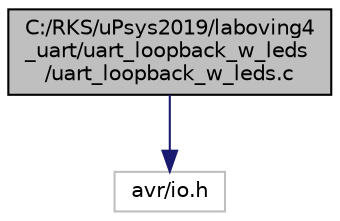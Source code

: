digraph "C:/RKS/uPsys2019/laboving4_uart/uart_loopback_w_leds/uart_loopback_w_leds.c"
{
 // LATEX_PDF_SIZE
  edge [fontname="Helvetica",fontsize="10",labelfontname="Helvetica",labelfontsize="10"];
  node [fontname="Helvetica",fontsize="10",shape=record];
  Node0 [label="C:/RKS/uPsys2019/laboving4\l_uart/uart_loopback_w_leds\l/uart_loopback_w_leds.c",height=0.2,width=0.4,color="black", fillcolor="grey75", style="filled", fontcolor="black",tooltip=" "];
  Node0 -> Node1 [color="midnightblue",fontsize="10",style="solid",fontname="Helvetica"];
  Node1 [label="avr/io.h",height=0.2,width=0.4,color="grey75", fillcolor="white", style="filled",tooltip=" "];
}
